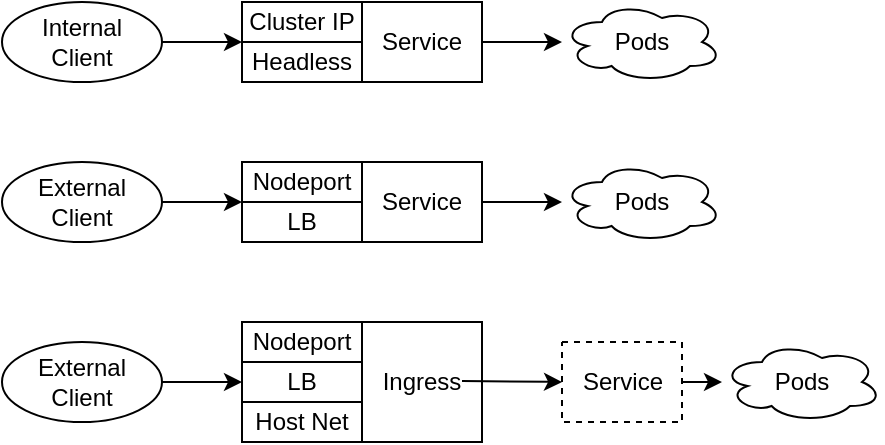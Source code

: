 <mxfile version="19.0.3" type="device"><diagram id="Bpvq8FYRBZoBgWr0Joa4" name="Page-1"><mxGraphModel dx="1381" dy="822" grid="1" gridSize="10" guides="1" tooltips="1" connect="1" arrows="1" fold="1" page="1" pageScale="1" pageWidth="850" pageHeight="1100" math="0" shadow="0"><root><mxCell id="0"/><mxCell id="1" parent="0"/><mxCell id="BN4TSkRvTqcNpPzywUwd-2" value="External Client" style="ellipse;whiteSpace=wrap;html=1;" parent="1" vertex="1"><mxGeometry x="80" y="280" width="80" height="40" as="geometry"/></mxCell><mxCell id="BN4TSkRvTqcNpPzywUwd-5" value="Nodeport" style="rounded=0;whiteSpace=wrap;html=1;" parent="1" vertex="1"><mxGeometry x="200" y="280" width="60" height="20" as="geometry"/></mxCell><mxCell id="BN4TSkRvTqcNpPzywUwd-6" value="LB" style="rounded=0;whiteSpace=wrap;html=1;" parent="1" vertex="1"><mxGeometry x="200" y="300" width="60" height="20" as="geometry"/></mxCell><mxCell id="BN4TSkRvTqcNpPzywUwd-7" value="Service" style="rounded=0;whiteSpace=wrap;html=1;" parent="1" vertex="1"><mxGeometry x="260" y="280" width="60" height="40" as="geometry"/></mxCell><mxCell id="BN4TSkRvTqcNpPzywUwd-9" value="" style="endArrow=classic;html=1;rounded=0;exitX=1;exitY=0.5;exitDx=0;exitDy=0;entryX=0;entryY=0;entryDx=0;entryDy=0;" parent="1" source="BN4TSkRvTqcNpPzywUwd-2" target="BN4TSkRvTqcNpPzywUwd-6" edge="1"><mxGeometry width="50" height="50" relative="1" as="geometry"><mxPoint x="400" y="430" as="sourcePoint"/><mxPoint x="450" y="380" as="targetPoint"/></mxGeometry></mxCell><mxCell id="BN4TSkRvTqcNpPzywUwd-10" value="Pods" style="ellipse;shape=cloud;whiteSpace=wrap;html=1;" parent="1" vertex="1"><mxGeometry x="360" y="280" width="80" height="40" as="geometry"/></mxCell><mxCell id="BN4TSkRvTqcNpPzywUwd-11" value="" style="endArrow=classic;html=1;rounded=0;exitX=1;exitY=0.5;exitDx=0;exitDy=0;" parent="1" source="BN4TSkRvTqcNpPzywUwd-7" target="BN4TSkRvTqcNpPzywUwd-10" edge="1"><mxGeometry width="50" height="50" relative="1" as="geometry"><mxPoint x="400" y="430" as="sourcePoint"/><mxPoint x="450" y="380" as="targetPoint"/></mxGeometry></mxCell><mxCell id="BN4TSkRvTqcNpPzywUwd-12" value="Internal&lt;br&gt;Client" style="ellipse;whiteSpace=wrap;html=1;" parent="1" vertex="1"><mxGeometry x="80" y="200" width="80" height="40" as="geometry"/></mxCell><mxCell id="BN4TSkRvTqcNpPzywUwd-13" value="Cluster IP" style="rounded=0;whiteSpace=wrap;html=1;" parent="1" vertex="1"><mxGeometry x="200" y="200" width="60" height="20" as="geometry"/></mxCell><mxCell id="BN4TSkRvTqcNpPzywUwd-14" value="Headless" style="rounded=0;whiteSpace=wrap;html=1;" parent="1" vertex="1"><mxGeometry x="200" y="220" width="60" height="20" as="geometry"/></mxCell><mxCell id="BN4TSkRvTqcNpPzywUwd-15" value="Service" style="rounded=0;whiteSpace=wrap;html=1;" parent="1" vertex="1"><mxGeometry x="260" y="200" width="60" height="40" as="geometry"/></mxCell><mxCell id="BN4TSkRvTqcNpPzywUwd-16" value="" style="endArrow=classic;html=1;rounded=0;exitX=1;exitY=0.5;exitDx=0;exitDy=0;entryX=0;entryY=0;entryDx=0;entryDy=0;" parent="1" source="BN4TSkRvTqcNpPzywUwd-12" target="BN4TSkRvTqcNpPzywUwd-14" edge="1"><mxGeometry width="50" height="50" relative="1" as="geometry"><mxPoint x="400" y="350" as="sourcePoint"/><mxPoint x="450" y="300" as="targetPoint"/></mxGeometry></mxCell><mxCell id="BN4TSkRvTqcNpPzywUwd-17" value="Pods" style="ellipse;shape=cloud;whiteSpace=wrap;html=1;" parent="1" vertex="1"><mxGeometry x="360" y="200" width="80" height="40" as="geometry"/></mxCell><mxCell id="BN4TSkRvTqcNpPzywUwd-18" value="" style="endArrow=classic;html=1;rounded=0;exitX=1;exitY=0.5;exitDx=0;exitDy=0;" parent="1" source="BN4TSkRvTqcNpPzywUwd-15" target="BN4TSkRvTqcNpPzywUwd-17" edge="1"><mxGeometry width="50" height="50" relative="1" as="geometry"><mxPoint x="400" y="350" as="sourcePoint"/><mxPoint x="450" y="300" as="targetPoint"/></mxGeometry></mxCell><mxCell id="BN4TSkRvTqcNpPzywUwd-31" value="External Client" style="ellipse;whiteSpace=wrap;html=1;" parent="1" vertex="1"><mxGeometry x="80" y="370" width="80" height="40" as="geometry"/></mxCell><mxCell id="BN4TSkRvTqcNpPzywUwd-32" value="Nodeport" style="rounded=0;whiteSpace=wrap;html=1;" parent="1" vertex="1"><mxGeometry x="200" y="360" width="60" height="20" as="geometry"/></mxCell><mxCell id="BN4TSkRvTqcNpPzywUwd-33" value="LB" style="rounded=0;whiteSpace=wrap;html=1;" parent="1" vertex="1"><mxGeometry x="200" y="380" width="60" height="20" as="geometry"/></mxCell><mxCell id="BN4TSkRvTqcNpPzywUwd-34" value="Ingress" style="rounded=0;whiteSpace=wrap;html=1;" parent="1" vertex="1"><mxGeometry x="260" y="360" width="60" height="60" as="geometry"/></mxCell><mxCell id="BN4TSkRvTqcNpPzywUwd-35" value="" style="endArrow=classic;html=1;rounded=0;exitX=1;exitY=0.5;exitDx=0;exitDy=0;entryX=0;entryY=0;entryDx=0;entryDy=0;" parent="1" source="BN4TSkRvTqcNpPzywUwd-31" edge="1"><mxGeometry width="50" height="50" relative="1" as="geometry"><mxPoint x="400" y="520" as="sourcePoint"/><mxPoint x="200" y="390" as="targetPoint"/></mxGeometry></mxCell><mxCell id="BN4TSkRvTqcNpPzywUwd-36" value="Host Net" style="rounded=0;whiteSpace=wrap;html=1;" parent="1" vertex="1"><mxGeometry x="200" y="400" width="60" height="20" as="geometry"/></mxCell><mxCell id="BN4TSkRvTqcNpPzywUwd-38" value="Pods" style="ellipse;shape=cloud;whiteSpace=wrap;html=1;" parent="1" vertex="1"><mxGeometry x="440" y="370" width="80" height="40" as="geometry"/></mxCell><mxCell id="BN4TSkRvTqcNpPzywUwd-39" value="" style="endArrow=classic;html=1;rounded=0;exitX=1;exitY=0.5;exitDx=0;exitDy=0;" parent="1" target="BN4TSkRvTqcNpPzywUwd-38" edge="1"><mxGeometry width="50" height="50" relative="1" as="geometry"><mxPoint x="420" y="390" as="sourcePoint"/><mxPoint x="550" y="470" as="targetPoint"/></mxGeometry></mxCell><mxCell id="BN4TSkRvTqcNpPzywUwd-40" value="" style="endArrow=classic;html=1;rounded=0;exitX=1;exitY=0.5;exitDx=0;exitDy=0;entryX=0;entryY=0.5;entryDx=0;entryDy=0;" parent="1" edge="1"><mxGeometry width="50" height="50" relative="1" as="geometry"><mxPoint x="310" y="389.5" as="sourcePoint"/><mxPoint x="360" y="390" as="targetPoint"/></mxGeometry></mxCell><mxCell id="HnojSjW1m93fv9IizdgW-2" value="" style="endArrow=none;dashed=1;html=1;rounded=0;" edge="1" parent="1"><mxGeometry width="50" height="50" relative="1" as="geometry"><mxPoint x="360" y="370" as="sourcePoint"/><mxPoint x="360" y="370" as="targetPoint"/><Array as="points"><mxPoint x="420" y="370"/><mxPoint x="420" y="410"/><mxPoint x="360" y="410"/></Array></mxGeometry></mxCell><mxCell id="HnojSjW1m93fv9IizdgW-3" value="Service" style="text;html=1;align=center;verticalAlign=middle;resizable=0;points=[];autosize=1;strokeColor=none;fillColor=none;" vertex="1" parent="1"><mxGeometry x="360" y="380" width="60" height="20" as="geometry"/></mxCell></root></mxGraphModel></diagram></mxfile>